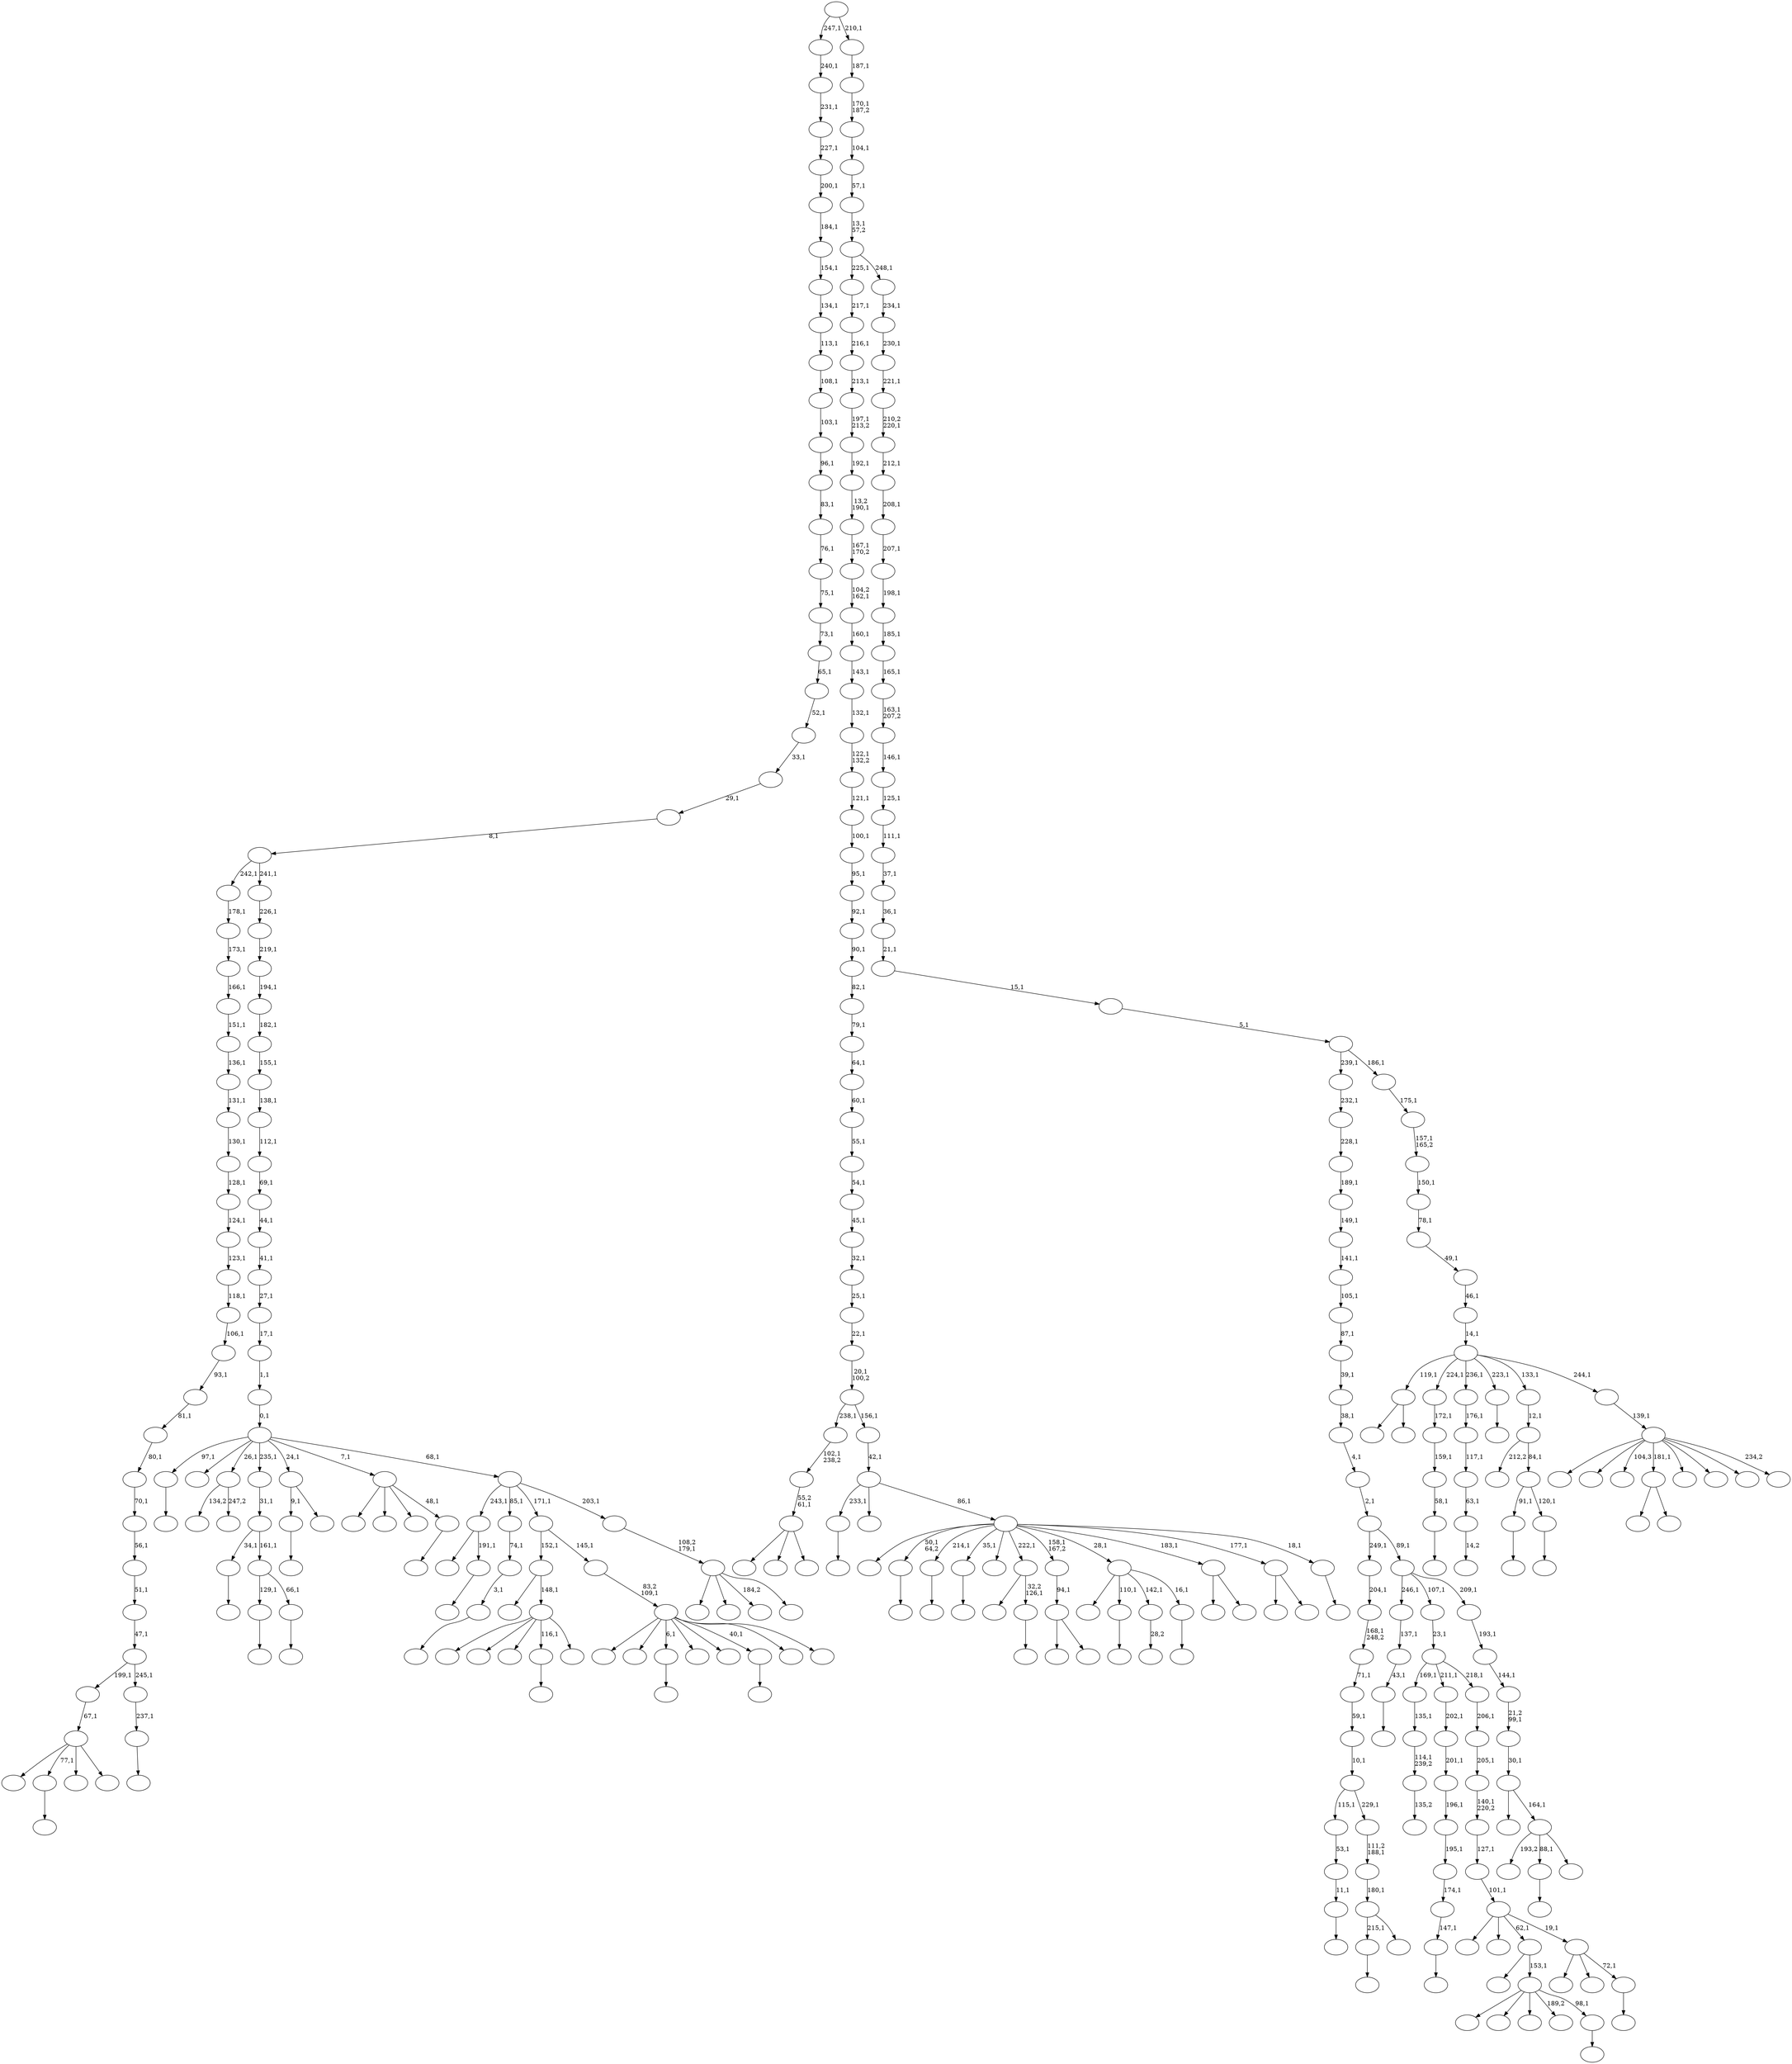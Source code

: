digraph T {
	350 [label=""]
	349 [label=""]
	348 [label=""]
	347 [label=""]
	346 [label=""]
	345 [label=""]
	344 [label=""]
	343 [label=""]
	342 [label=""]
	341 [label=""]
	340 [label=""]
	339 [label=""]
	338 [label=""]
	337 [label=""]
	336 [label=""]
	335 [label=""]
	334 [label=""]
	333 [label=""]
	332 [label=""]
	331 [label=""]
	330 [label=""]
	329 [label=""]
	328 [label=""]
	327 [label=""]
	326 [label=""]
	325 [label=""]
	324 [label=""]
	323 [label=""]
	322 [label=""]
	321 [label=""]
	320 [label=""]
	319 [label=""]
	318 [label=""]
	317 [label=""]
	316 [label=""]
	315 [label=""]
	314 [label=""]
	313 [label=""]
	312 [label=""]
	311 [label=""]
	310 [label=""]
	309 [label=""]
	308 [label=""]
	307 [label=""]
	306 [label=""]
	305 [label=""]
	304 [label=""]
	303 [label=""]
	302 [label=""]
	301 [label=""]
	300 [label=""]
	299 [label=""]
	298 [label=""]
	297 [label=""]
	296 [label=""]
	295 [label=""]
	294 [label=""]
	293 [label=""]
	292 [label=""]
	291 [label=""]
	290 [label=""]
	289 [label=""]
	288 [label=""]
	287 [label=""]
	286 [label=""]
	285 [label=""]
	284 [label=""]
	283 [label=""]
	282 [label=""]
	281 [label=""]
	280 [label=""]
	279 [label=""]
	278 [label=""]
	277 [label=""]
	276 [label=""]
	275 [label=""]
	274 [label=""]
	273 [label=""]
	272 [label=""]
	271 [label=""]
	270 [label=""]
	269 [label=""]
	268 [label=""]
	267 [label=""]
	266 [label=""]
	265 [label=""]
	264 [label=""]
	263 [label=""]
	262 [label=""]
	261 [label=""]
	260 [label=""]
	259 [label=""]
	258 [label=""]
	257 [label=""]
	256 [label=""]
	255 [label=""]
	254 [label=""]
	253 [label=""]
	252 [label=""]
	251 [label=""]
	250 [label=""]
	249 [label=""]
	248 [label=""]
	247 [label=""]
	246 [label=""]
	245 [label=""]
	244 [label=""]
	243 [label=""]
	242 [label=""]
	241 [label=""]
	240 [label=""]
	239 [label=""]
	238 [label=""]
	237 [label=""]
	236 [label=""]
	235 [label=""]
	234 [label=""]
	233 [label=""]
	232 [label=""]
	231 [label=""]
	230 [label=""]
	229 [label=""]
	228 [label=""]
	227 [label=""]
	226 [label=""]
	225 [label=""]
	224 [label=""]
	223 [label=""]
	222 [label=""]
	221 [label=""]
	220 [label=""]
	219 [label=""]
	218 [label=""]
	217 [label=""]
	216 [label=""]
	215 [label=""]
	214 [label=""]
	213 [label=""]
	212 [label=""]
	211 [label=""]
	210 [label=""]
	209 [label=""]
	208 [label=""]
	207 [label=""]
	206 [label=""]
	205 [label=""]
	204 [label=""]
	203 [label=""]
	202 [label=""]
	201 [label=""]
	200 [label=""]
	199 [label=""]
	198 [label=""]
	197 [label=""]
	196 [label=""]
	195 [label=""]
	194 [label=""]
	193 [label=""]
	192 [label=""]
	191 [label=""]
	190 [label=""]
	189 [label=""]
	188 [label=""]
	187 [label=""]
	186 [label=""]
	185 [label=""]
	184 [label=""]
	183 [label=""]
	182 [label=""]
	181 [label=""]
	180 [label=""]
	179 [label=""]
	178 [label=""]
	177 [label=""]
	176 [label=""]
	175 [label=""]
	174 [label=""]
	173 [label=""]
	172 [label=""]
	171 [label=""]
	170 [label=""]
	169 [label=""]
	168 [label=""]
	167 [label=""]
	166 [label=""]
	165 [label=""]
	164 [label=""]
	163 [label=""]
	162 [label=""]
	161 [label=""]
	160 [label=""]
	159 [label=""]
	158 [label=""]
	157 [label=""]
	156 [label=""]
	155 [label=""]
	154 [label=""]
	153 [label=""]
	152 [label=""]
	151 [label=""]
	150 [label=""]
	149 [label=""]
	148 [label=""]
	147 [label=""]
	146 [label=""]
	145 [label=""]
	144 [label=""]
	143 [label=""]
	142 [label=""]
	141 [label=""]
	140 [label=""]
	139 [label=""]
	138 [label=""]
	137 [label=""]
	136 [label=""]
	135 [label=""]
	134 [label=""]
	133 [label=""]
	132 [label=""]
	131 [label=""]
	130 [label=""]
	129 [label=""]
	128 [label=""]
	127 [label=""]
	126 [label=""]
	125 [label=""]
	124 [label=""]
	123 [label=""]
	122 [label=""]
	121 [label=""]
	120 [label=""]
	119 [label=""]
	118 [label=""]
	117 [label=""]
	116 [label=""]
	115 [label=""]
	114 [label=""]
	113 [label=""]
	112 [label=""]
	111 [label=""]
	110 [label=""]
	109 [label=""]
	108 [label=""]
	107 [label=""]
	106 [label=""]
	105 [label=""]
	104 [label=""]
	103 [label=""]
	102 [label=""]
	101 [label=""]
	100 [label=""]
	99 [label=""]
	98 [label=""]
	97 [label=""]
	96 [label=""]
	95 [label=""]
	94 [label=""]
	93 [label=""]
	92 [label=""]
	91 [label=""]
	90 [label=""]
	89 [label=""]
	88 [label=""]
	87 [label=""]
	86 [label=""]
	85 [label=""]
	84 [label=""]
	83 [label=""]
	82 [label=""]
	81 [label=""]
	80 [label=""]
	79 [label=""]
	78 [label=""]
	77 [label=""]
	76 [label=""]
	75 [label=""]
	74 [label=""]
	73 [label=""]
	72 [label=""]
	71 [label=""]
	70 [label=""]
	69 [label=""]
	68 [label=""]
	67 [label=""]
	66 [label=""]
	65 [label=""]
	64 [label=""]
	63 [label=""]
	62 [label=""]
	61 [label=""]
	60 [label=""]
	59 [label=""]
	58 [label=""]
	57 [label=""]
	56 [label=""]
	55 [label=""]
	54 [label=""]
	53 [label=""]
	52 [label=""]
	51 [label=""]
	50 [label=""]
	49 [label=""]
	48 [label=""]
	47 [label=""]
	46 [label=""]
	45 [label=""]
	44 [label=""]
	43 [label=""]
	42 [label=""]
	41 [label=""]
	40 [label=""]
	39 [label=""]
	38 [label=""]
	37 [label=""]
	36 [label=""]
	35 [label=""]
	34 [label=""]
	33 [label=""]
	32 [label=""]
	31 [label=""]
	30 [label=""]
	29 [label=""]
	28 [label=""]
	27 [label=""]
	26 [label=""]
	25 [label=""]
	24 [label=""]
	23 [label=""]
	22 [label=""]
	21 [label=""]
	20 [label=""]
	19 [label=""]
	18 [label=""]
	17 [label=""]
	16 [label=""]
	15 [label=""]
	14 [label=""]
	13 [label=""]
	12 [label=""]
	11 [label=""]
	10 [label=""]
	9 [label=""]
	8 [label=""]
	7 [label=""]
	6 [label=""]
	5 [label=""]
	4 [label=""]
	3 [label=""]
	2 [label=""]
	1 [label=""]
	0 [label=""]
	346 -> 347 [label=""]
	342 -> 343 [label=""]
	335 -> 336 [label=""]
	332 -> 333 [label=""]
	324 -> 330 [label=""]
	324 -> 325 [label=""]
	322 -> 323 [label=""]
	317 -> 318 [label=""]
	315 -> 316 [label=""]
	314 -> 315 [label="11,1"]
	313 -> 314 [label="53,1"]
	311 -> 312 [label="135,2"]
	310 -> 311 [label="114,1\n239,2"]
	309 -> 310 [label="135,1"]
	307 -> 308 [label=""]
	305 -> 306 [label=""]
	304 -> 305 [label="147,1"]
	303 -> 304 [label="174,1"]
	302 -> 303 [label="195,1"]
	301 -> 302 [label="196,1"]
	300 -> 301 [label="201,1"]
	299 -> 300 [label="202,1"]
	296 -> 297 [label=""]
	294 -> 295 [label=""]
	292 -> 293 [label=""]
	291 -> 292 [label="58,1"]
	290 -> 291 [label="159,1"]
	289 -> 290 [label="172,1"]
	287 -> 288 [label="14,2"]
	286 -> 287 [label="63,1"]
	285 -> 286 [label="117,1"]
	284 -> 285 [label="176,1"]
	282 -> 283 [label=""]
	276 -> 277 [label="28,2"]
	274 -> 275 [label=""]
	273 -> 350 [label=""]
	273 -> 274 [label="32,2\n126,1"]
	271 -> 272 [label=""]
	267 -> 268 [label=""]
	264 -> 319 [label=""]
	264 -> 265 [label=""]
	263 -> 264 [label="94,1"]
	261 -> 262 [label=""]
	260 -> 349 [label=""]
	260 -> 282 [label="110,1"]
	260 -> 276 [label="142,1"]
	260 -> 261 [label="16,1"]
	257 -> 328 [label="134,2"]
	257 -> 258 [label="247,2"]
	253 -> 329 [label=""]
	253 -> 254 [label=""]
	251 -> 252 [label=""]
	248 -> 249 [label=""]
	247 -> 248 [label="43,1"]
	246 -> 247 [label="137,1"]
	244 -> 326 [label=""]
	244 -> 245 [label=""]
	240 -> 241 [label=""]
	239 -> 342 [label="129,1"]
	239 -> 240 [label="66,1"]
	238 -> 322 [label="34,1"]
	238 -> 239 [label="161,1"]
	237 -> 238 [label="31,1"]
	235 -> 236 [label=""]
	234 -> 339 [label=""]
	234 -> 235 [label="191,1"]
	232 -> 271 [label="9,1"]
	232 -> 233 [label=""]
	227 -> 228 [label=""]
	226 -> 341 [label=""]
	226 -> 298 [label=""]
	226 -> 270 [label=""]
	226 -> 250 [label="189,2"]
	226 -> 227 [label="98,1"]
	225 -> 269 [label=""]
	225 -> 226 [label="153,1"]
	222 -> 281 [label=""]
	222 -> 266 [label=""]
	222 -> 223 [label=""]
	221 -> 222 [label="55,2\n61,1"]
	220 -> 221 [label="102,1\n238,2"]
	218 -> 219 [label=""]
	217 -> 218 [label="3,1"]
	216 -> 217 [label="74,1"]
	208 -> 209 [label=""]
	206 -> 210 [label=""]
	206 -> 207 [label=""]
	204 -> 205 [label=""]
	203 -> 345 [label=""]
	203 -> 215 [label=""]
	203 -> 204 [label="72,1"]
	202 -> 334 [label=""]
	202 -> 243 [label=""]
	202 -> 225 [label="62,1"]
	202 -> 203 [label="19,1"]
	201 -> 202 [label="101,1"]
	200 -> 201 [label="127,1"]
	199 -> 200 [label="140,1\n220,2"]
	198 -> 199 [label="205,1"]
	197 -> 198 [label="206,1"]
	196 -> 309 [label="169,1"]
	196 -> 299 [label="211,1"]
	196 -> 197 [label="218,1"]
	195 -> 196 [label="23,1"]
	193 -> 194 [label=""]
	192 -> 327 [label=""]
	192 -> 224 [label=""]
	192 -> 213 [label=""]
	192 -> 193 [label="48,1"]
	190 -> 321 [label=""]
	190 -> 307 [label="77,1"]
	190 -> 214 [label=""]
	190 -> 191 [label=""]
	189 -> 190 [label="67,1"]
	187 -> 188 [label=""]
	186 -> 187 [label="237,1"]
	185 -> 189 [label="199,1"]
	185 -> 186 [label="245,1"]
	184 -> 185 [label="47,1"]
	183 -> 184 [label="51,1"]
	182 -> 183 [label="56,1"]
	181 -> 182 [label="70,1"]
	180 -> 181 [label="80,1"]
	179 -> 180 [label="81,1"]
	178 -> 179 [label="93,1"]
	177 -> 178 [label="106,1"]
	176 -> 177 [label="118,1"]
	175 -> 176 [label="123,1"]
	174 -> 175 [label="124,1"]
	173 -> 174 [label="128,1"]
	172 -> 173 [label="130,1"]
	171 -> 172 [label="131,1"]
	170 -> 171 [label="136,1"]
	169 -> 170 [label="151,1"]
	168 -> 169 [label="166,1"]
	167 -> 168 [label="173,1"]
	166 -> 167 [label="178,1"]
	163 -> 164 [label=""]
	161 -> 162 [label=""]
	157 -> 158 [label=""]
	156 -> 346 [label="91,1"]
	156 -> 157 [label="120,1"]
	155 -> 337 [label="212,2"]
	155 -> 156 [label="84,1"]
	154 -> 155 [label="12,1"]
	150 -> 161 [label="215,1"]
	150 -> 151 [label=""]
	149 -> 150 [label="180,1"]
	148 -> 149 [label="111,2\n188,1"]
	147 -> 313 [label="115,1"]
	147 -> 148 [label="229,1"]
	146 -> 147 [label="10,1"]
	145 -> 146 [label="59,1"]
	144 -> 145 [label="71,1"]
	143 -> 144 [label="168,1\n248,2"]
	142 -> 143 [label="204,1"]
	140 -> 320 [label=""]
	140 -> 256 [label=""]
	140 -> 255 [label=""]
	140 -> 163 [label="116,1"]
	140 -> 141 [label=""]
	139 -> 211 [label=""]
	139 -> 140 [label="148,1"]
	136 -> 137 [label=""]
	134 -> 165 [label="193,2"]
	134 -> 136 [label="88,1"]
	134 -> 135 [label=""]
	133 -> 229 [label=""]
	133 -> 134 [label="164,1"]
	132 -> 133 [label="30,1"]
	131 -> 132 [label="21,2\n99,1"]
	130 -> 131 [label="144,1"]
	129 -> 130 [label="193,1"]
	128 -> 246 [label="246,1"]
	128 -> 195 [label="107,1"]
	128 -> 129 [label="209,1"]
	127 -> 142 [label="249,1"]
	127 -> 128 [label="89,1"]
	126 -> 127 [label="2,1"]
	125 -> 126 [label="4,1"]
	124 -> 125 [label="38,1"]
	123 -> 124 [label="39,1"]
	122 -> 123 [label="87,1"]
	121 -> 122 [label="105,1"]
	120 -> 121 [label="141,1"]
	119 -> 120 [label="149,1"]
	118 -> 119 [label="189,1"]
	117 -> 118 [label="228,1"]
	116 -> 117 [label="232,1"]
	114 -> 344 [label=""]
	114 -> 280 [label=""]
	114 -> 251 [label="6,1"]
	114 -> 242 [label=""]
	114 -> 231 [label=""]
	114 -> 208 [label="40,1"]
	114 -> 138 [label=""]
	114 -> 115 [label=""]
	113 -> 114 [label="83,2\n109,1"]
	112 -> 139 [label="152,1"]
	112 -> 113 [label="145,1"]
	110 -> 348 [label=""]
	110 -> 279 [label=""]
	110 -> 153 [label="184,2"]
	110 -> 111 [label=""]
	109 -> 110 [label="108,2\n179,1"]
	108 -> 234 [label="243,1"]
	108 -> 216 [label="85,1"]
	108 -> 112 [label="171,1"]
	108 -> 109 [label="203,1"]
	107 -> 317 [label="97,1"]
	107 -> 259 [label=""]
	107 -> 257 [label="26,1"]
	107 -> 237 [label="235,1"]
	107 -> 232 [label="24,1"]
	107 -> 192 [label="7,1"]
	107 -> 108 [label="68,1"]
	106 -> 107 [label="0,1"]
	105 -> 106 [label="1,1"]
	104 -> 105 [label="17,1"]
	103 -> 104 [label="27,1"]
	102 -> 103 [label="41,1"]
	101 -> 102 [label="44,1"]
	100 -> 101 [label="69,1"]
	99 -> 100 [label="112,1"]
	98 -> 99 [label="138,1"]
	97 -> 98 [label="155,1"]
	96 -> 97 [label="182,1"]
	95 -> 96 [label="194,1"]
	94 -> 95 [label="219,1"]
	93 -> 94 [label="226,1"]
	92 -> 166 [label="242,1"]
	92 -> 93 [label="241,1"]
	91 -> 92 [label="8,1"]
	90 -> 91 [label="29,1"]
	89 -> 90 [label="33,1"]
	88 -> 89 [label="52,1"]
	87 -> 88 [label="65,1"]
	86 -> 87 [label="73,1"]
	85 -> 86 [label="75,1"]
	84 -> 85 [label="76,1"]
	83 -> 84 [label="83,1"]
	82 -> 83 [label="96,1"]
	81 -> 82 [label="103,1"]
	80 -> 81 [label="108,1"]
	79 -> 80 [label="113,1"]
	78 -> 79 [label="134,1"]
	77 -> 78 [label="154,1"]
	76 -> 77 [label="184,1"]
	75 -> 76 [label="200,1"]
	74 -> 75 [label="227,1"]
	73 -> 74 [label="231,1"]
	72 -> 73 [label="240,1"]
	70 -> 71 [label=""]
	69 -> 338 [label=""]
	69 -> 332 [label="50,1\n64,2"]
	69 -> 296 [label="214,1"]
	69 -> 294 [label="35,1"]
	69 -> 278 [label=""]
	69 -> 273 [label="222,1"]
	69 -> 263 [label="158,1\n167,2"]
	69 -> 260 [label="28,1"]
	69 -> 253 [label="183,1"]
	69 -> 244 [label="177,1"]
	69 -> 70 [label="18,1"]
	68 -> 335 [label="233,1"]
	68 -> 331 [label=""]
	68 -> 69 [label="86,1"]
	67 -> 68 [label="42,1"]
	66 -> 220 [label="238,1"]
	66 -> 67 [label="156,1"]
	65 -> 66 [label="20,1\n100,2"]
	64 -> 65 [label="22,1"]
	63 -> 64 [label="25,1"]
	62 -> 63 [label="32,1"]
	61 -> 62 [label="45,1"]
	60 -> 61 [label="54,1"]
	59 -> 60 [label="55,1"]
	58 -> 59 [label="60,1"]
	57 -> 58 [label="64,1"]
	56 -> 57 [label="79,1"]
	55 -> 56 [label="82,1"]
	54 -> 55 [label="90,1"]
	53 -> 54 [label="92,1"]
	52 -> 53 [label="95,1"]
	51 -> 52 [label="100,1"]
	50 -> 51 [label="121,1"]
	49 -> 50 [label="122,1\n132,2"]
	48 -> 49 [label="132,1"]
	47 -> 48 [label="143,1"]
	46 -> 47 [label="160,1"]
	45 -> 46 [label="104,2\n162,1"]
	44 -> 45 [label="167,1\n170,2"]
	43 -> 44 [label="13,2\n190,1"]
	42 -> 43 [label="192,1"]
	41 -> 42 [label="197,1\n213,2"]
	40 -> 41 [label="213,1"]
	39 -> 40 [label="216,1"]
	38 -> 39 [label="217,1"]
	36 -> 340 [label=""]
	36 -> 230 [label=""]
	36 -> 212 [label="104,3"]
	36 -> 206 [label="181,1"]
	36 -> 160 [label=""]
	36 -> 159 [label=""]
	36 -> 152 [label=""]
	36 -> 37 [label="234,2"]
	35 -> 36 [label="139,1"]
	34 -> 324 [label="119,1"]
	34 -> 289 [label="224,1"]
	34 -> 284 [label="236,1"]
	34 -> 267 [label="223,1"]
	34 -> 154 [label="133,1"]
	34 -> 35 [label="244,1"]
	33 -> 34 [label="14,1"]
	32 -> 33 [label="46,1"]
	31 -> 32 [label="49,1"]
	30 -> 31 [label="78,1"]
	29 -> 30 [label="150,1"]
	28 -> 29 [label="157,1\n165,2"]
	27 -> 28 [label="175,1"]
	26 -> 116 [label="239,1"]
	26 -> 27 [label="186,1"]
	25 -> 26 [label="5,1"]
	24 -> 25 [label="15,1"]
	23 -> 24 [label="21,1"]
	22 -> 23 [label="36,1"]
	21 -> 22 [label="37,1"]
	20 -> 21 [label="111,1"]
	19 -> 20 [label="125,1"]
	18 -> 19 [label="146,1"]
	17 -> 18 [label="163,1\n207,2"]
	16 -> 17 [label="165,1"]
	15 -> 16 [label="185,1"]
	14 -> 15 [label="198,1"]
	13 -> 14 [label="207,1"]
	12 -> 13 [label="208,1"]
	11 -> 12 [label="212,1"]
	10 -> 11 [label="210,2\n220,1"]
	9 -> 10 [label="221,1"]
	8 -> 9 [label="230,1"]
	7 -> 8 [label="234,1"]
	6 -> 38 [label="225,1"]
	6 -> 7 [label="248,1"]
	5 -> 6 [label="13,1\n57,2"]
	4 -> 5 [label="57,1"]
	3 -> 4 [label="104,1"]
	2 -> 3 [label="170,1\n187,2"]
	1 -> 2 [label="187,1"]
	0 -> 72 [label="247,1"]
	0 -> 1 [label="210,1"]
}
